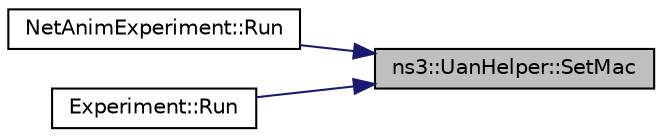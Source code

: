 digraph "ns3::UanHelper::SetMac"
{
 // LATEX_PDF_SIZE
  edge [fontname="Helvetica",fontsize="10",labelfontname="Helvetica",labelfontsize="10"];
  node [fontname="Helvetica",fontsize="10",shape=record];
  rankdir="RL";
  Node1 [label="ns3::UanHelper::SetMac",height=0.2,width=0.4,color="black", fillcolor="grey75", style="filled", fontcolor="black",tooltip="Set MAC attributes."];
  Node1 -> Node2 [dir="back",color="midnightblue",fontsize="10",style="solid",fontname="Helvetica"];
  Node2 [label="NetAnimExperiment::Run",height=0.2,width=0.4,color="black", fillcolor="white", style="filled",URL="$class_net_anim_experiment.html#a63a699997d753ea33b4367ccad6088a3",tooltip="Run function."];
  Node1 -> Node3 [dir="back",color="midnightblue",fontsize="10",style="solid",fontname="Helvetica"];
  Node3 [label="Experiment::Run",height=0.2,width=0.4,color="black", fillcolor="white", style="filled",URL="$class_experiment.html#a2e7dad008a78e106fdbde1917d0bca1b",tooltip="Run an experiment across a range of congestion window values."];
}
